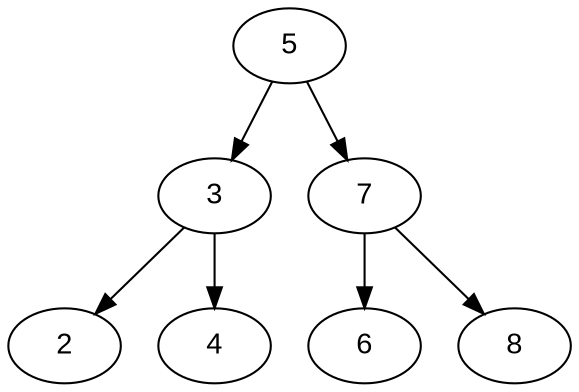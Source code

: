 digraph BST {
	node [fontname="Arial"];
	edge [fontname="Arial"];
	5 -> 3;
	5 -> 7;
	3 -> 2;
	3 -> 4;
	7 -> 6;
	7 -> 8;
}
